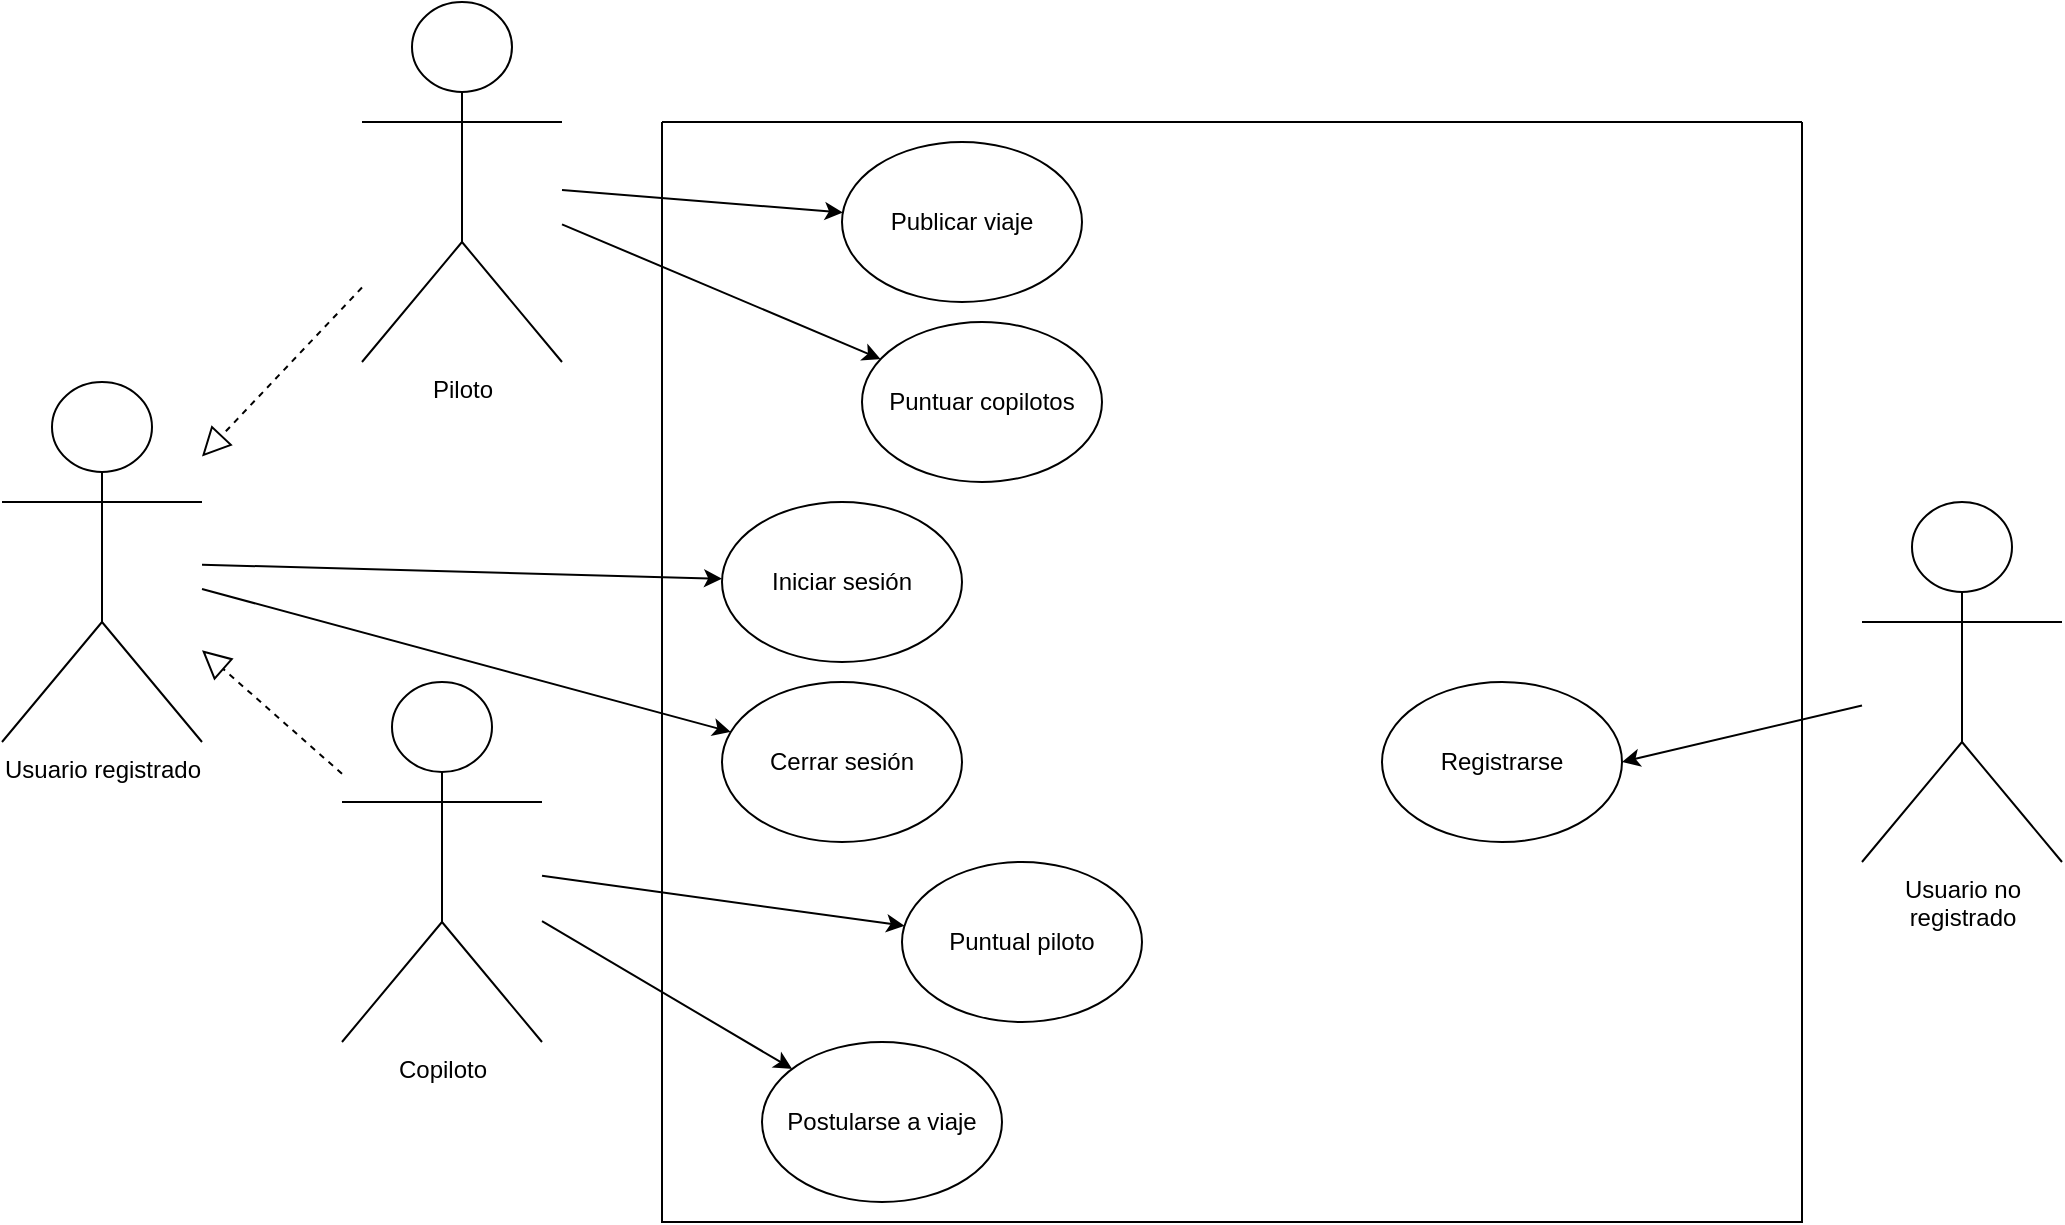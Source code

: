 <mxfile version="20.3.2" type="github">
  <diagram id="MoXR4MBrUsNj02Ycotvp" name="Página-1">
    <mxGraphModel dx="2489" dy="762" grid="1" gridSize="10" guides="1" tooltips="1" connect="1" arrows="1" fold="1" page="1" pageScale="1" pageWidth="827" pageHeight="1169" math="0" shadow="0">
      <root>
        <mxCell id="0" />
        <mxCell id="1" parent="0" />
        <mxCell id="-wnpG_9vp8TjuptNJA_o-1" value="" style="swimlane;startSize=0;" vertex="1" parent="1">
          <mxGeometry x="120" y="110" width="570" height="550" as="geometry" />
        </mxCell>
        <mxCell id="-wnpG_9vp8TjuptNJA_o-9" value="Publicar viaje" style="ellipse;whiteSpace=wrap;html=1;" vertex="1" parent="-wnpG_9vp8TjuptNJA_o-1">
          <mxGeometry x="90" y="10" width="120" height="80" as="geometry" />
        </mxCell>
        <mxCell id="-wnpG_9vp8TjuptNJA_o-10" value="Puntuar copilotos" style="ellipse;whiteSpace=wrap;html=1;" vertex="1" parent="-wnpG_9vp8TjuptNJA_o-1">
          <mxGeometry x="100" y="100" width="120" height="80" as="geometry" />
        </mxCell>
        <mxCell id="-wnpG_9vp8TjuptNJA_o-11" value="Puntual piloto" style="ellipse;whiteSpace=wrap;html=1;" vertex="1" parent="-wnpG_9vp8TjuptNJA_o-1">
          <mxGeometry x="120" y="370" width="120" height="80" as="geometry" />
        </mxCell>
        <mxCell id="-wnpG_9vp8TjuptNJA_o-12" value="Iniciar sesión" style="ellipse;whiteSpace=wrap;html=1;" vertex="1" parent="-wnpG_9vp8TjuptNJA_o-1">
          <mxGeometry x="30" y="190" width="120" height="80" as="geometry" />
        </mxCell>
        <mxCell id="-wnpG_9vp8TjuptNJA_o-13" value="Postularse a viaje" style="ellipse;whiteSpace=wrap;html=1;" vertex="1" parent="-wnpG_9vp8TjuptNJA_o-1">
          <mxGeometry x="50" y="460" width="120" height="80" as="geometry" />
        </mxCell>
        <mxCell id="-wnpG_9vp8TjuptNJA_o-14" value="Cerrar sesión" style="ellipse;whiteSpace=wrap;html=1;" vertex="1" parent="-wnpG_9vp8TjuptNJA_o-1">
          <mxGeometry x="30" y="280" width="120" height="80" as="geometry" />
        </mxCell>
        <mxCell id="-wnpG_9vp8TjuptNJA_o-15" value="Registrarse" style="ellipse;whiteSpace=wrap;html=1;" vertex="1" parent="-wnpG_9vp8TjuptNJA_o-1">
          <mxGeometry x="360" y="280" width="120" height="80" as="geometry" />
        </mxCell>
        <mxCell id="-wnpG_9vp8TjuptNJA_o-2" value="Usuario registrado" style="shape=umlActor;verticalLabelPosition=bottom;verticalAlign=top;html=1;outlineConnect=0;" vertex="1" parent="1">
          <mxGeometry x="-210" y="240" width="100" height="180" as="geometry" />
        </mxCell>
        <mxCell id="-wnpG_9vp8TjuptNJA_o-3" value="Piloto" style="shape=umlActor;verticalLabelPosition=bottom;verticalAlign=top;html=1;outlineConnect=0;" vertex="1" parent="1">
          <mxGeometry x="-30" y="50" width="100" height="180" as="geometry" />
        </mxCell>
        <mxCell id="-wnpG_9vp8TjuptNJA_o-4" value="Copiloto" style="shape=umlActor;verticalLabelPosition=bottom;verticalAlign=top;html=1;outlineConnect=0;" vertex="1" parent="1">
          <mxGeometry x="-40" y="390" width="100" height="180" as="geometry" />
        </mxCell>
        <mxCell id="-wnpG_9vp8TjuptNJA_o-5" value="Usuario no &lt;br&gt;registrado" style="shape=umlActor;verticalLabelPosition=bottom;verticalAlign=top;html=1;outlineConnect=0;" vertex="1" parent="1">
          <mxGeometry x="720" y="300" width="100" height="180" as="geometry" />
        </mxCell>
        <mxCell id="-wnpG_9vp8TjuptNJA_o-7" value="" style="endArrow=block;dashed=1;endFill=0;endSize=12;html=1;rounded=0;" edge="1" parent="1" source="-wnpG_9vp8TjuptNJA_o-4" target="-wnpG_9vp8TjuptNJA_o-2">
          <mxGeometry width="160" relative="1" as="geometry">
            <mxPoint x="330" y="390" as="sourcePoint" />
            <mxPoint x="490" y="390" as="targetPoint" />
          </mxGeometry>
        </mxCell>
        <mxCell id="-wnpG_9vp8TjuptNJA_o-8" value="" style="endArrow=block;dashed=1;endFill=0;endSize=12;html=1;rounded=0;" edge="1" parent="1" source="-wnpG_9vp8TjuptNJA_o-3" target="-wnpG_9vp8TjuptNJA_o-2">
          <mxGeometry width="160" relative="1" as="geometry">
            <mxPoint x="-30" y="445.882" as="sourcePoint" />
            <mxPoint x="-100" y="384.118" as="targetPoint" />
          </mxGeometry>
        </mxCell>
        <mxCell id="-wnpG_9vp8TjuptNJA_o-16" value="" style="endArrow=classic;html=1;rounded=0;" edge="1" parent="1" source="-wnpG_9vp8TjuptNJA_o-3" target="-wnpG_9vp8TjuptNJA_o-9">
          <mxGeometry width="50" height="50" relative="1" as="geometry">
            <mxPoint x="390" y="420" as="sourcePoint" />
            <mxPoint x="440" y="370" as="targetPoint" />
          </mxGeometry>
        </mxCell>
        <mxCell id="-wnpG_9vp8TjuptNJA_o-17" value="" style="endArrow=classic;html=1;rounded=0;" edge="1" parent="1" source="-wnpG_9vp8TjuptNJA_o-3" target="-wnpG_9vp8TjuptNJA_o-10">
          <mxGeometry width="50" height="50" relative="1" as="geometry">
            <mxPoint x="80" y="154" as="sourcePoint" />
            <mxPoint x="220.427" y="165.234" as="targetPoint" />
          </mxGeometry>
        </mxCell>
        <mxCell id="-wnpG_9vp8TjuptNJA_o-18" value="" style="endArrow=classic;html=1;rounded=0;" edge="1" parent="1" source="-wnpG_9vp8TjuptNJA_o-2" target="-wnpG_9vp8TjuptNJA_o-12">
          <mxGeometry width="50" height="50" relative="1" as="geometry">
            <mxPoint x="80" y="171.154" as="sourcePoint" />
            <mxPoint x="239.34" y="238.567" as="targetPoint" />
          </mxGeometry>
        </mxCell>
        <mxCell id="-wnpG_9vp8TjuptNJA_o-19" value="" style="endArrow=classic;html=1;rounded=0;" edge="1" parent="1" source="-wnpG_9vp8TjuptNJA_o-2" target="-wnpG_9vp8TjuptNJA_o-14">
          <mxGeometry width="50" height="50" relative="1" as="geometry">
            <mxPoint x="-100" y="341.351" as="sourcePoint" />
            <mxPoint x="160.049" y="348.38" as="targetPoint" />
          </mxGeometry>
        </mxCell>
        <mxCell id="-wnpG_9vp8TjuptNJA_o-20" value="" style="endArrow=classic;html=1;rounded=0;" edge="1" parent="1" source="-wnpG_9vp8TjuptNJA_o-4" target="-wnpG_9vp8TjuptNJA_o-11">
          <mxGeometry width="50" height="50" relative="1" as="geometry">
            <mxPoint x="-100" y="353.514" as="sourcePoint" />
            <mxPoint x="164.396" y="424.972" as="targetPoint" />
          </mxGeometry>
        </mxCell>
        <mxCell id="-wnpG_9vp8TjuptNJA_o-21" value="" style="endArrow=classic;html=1;rounded=0;" edge="1" parent="1" source="-wnpG_9vp8TjuptNJA_o-4" target="-wnpG_9vp8TjuptNJA_o-13">
          <mxGeometry width="50" height="50" relative="1" as="geometry">
            <mxPoint x="70" y="496.897" as="sourcePoint" />
            <mxPoint x="251.244" y="521.896" as="targetPoint" />
          </mxGeometry>
        </mxCell>
        <mxCell id="-wnpG_9vp8TjuptNJA_o-22" value="" style="endArrow=classic;html=1;rounded=0;entryX=1;entryY=0.5;entryDx=0;entryDy=0;" edge="1" parent="1" source="-wnpG_9vp8TjuptNJA_o-5" target="-wnpG_9vp8TjuptNJA_o-15">
          <mxGeometry width="50" height="50" relative="1" as="geometry">
            <mxPoint x="70" y="519.545" as="sourcePoint" />
            <mxPoint x="195.099" y="593.468" as="targetPoint" />
          </mxGeometry>
        </mxCell>
      </root>
    </mxGraphModel>
  </diagram>
</mxfile>
